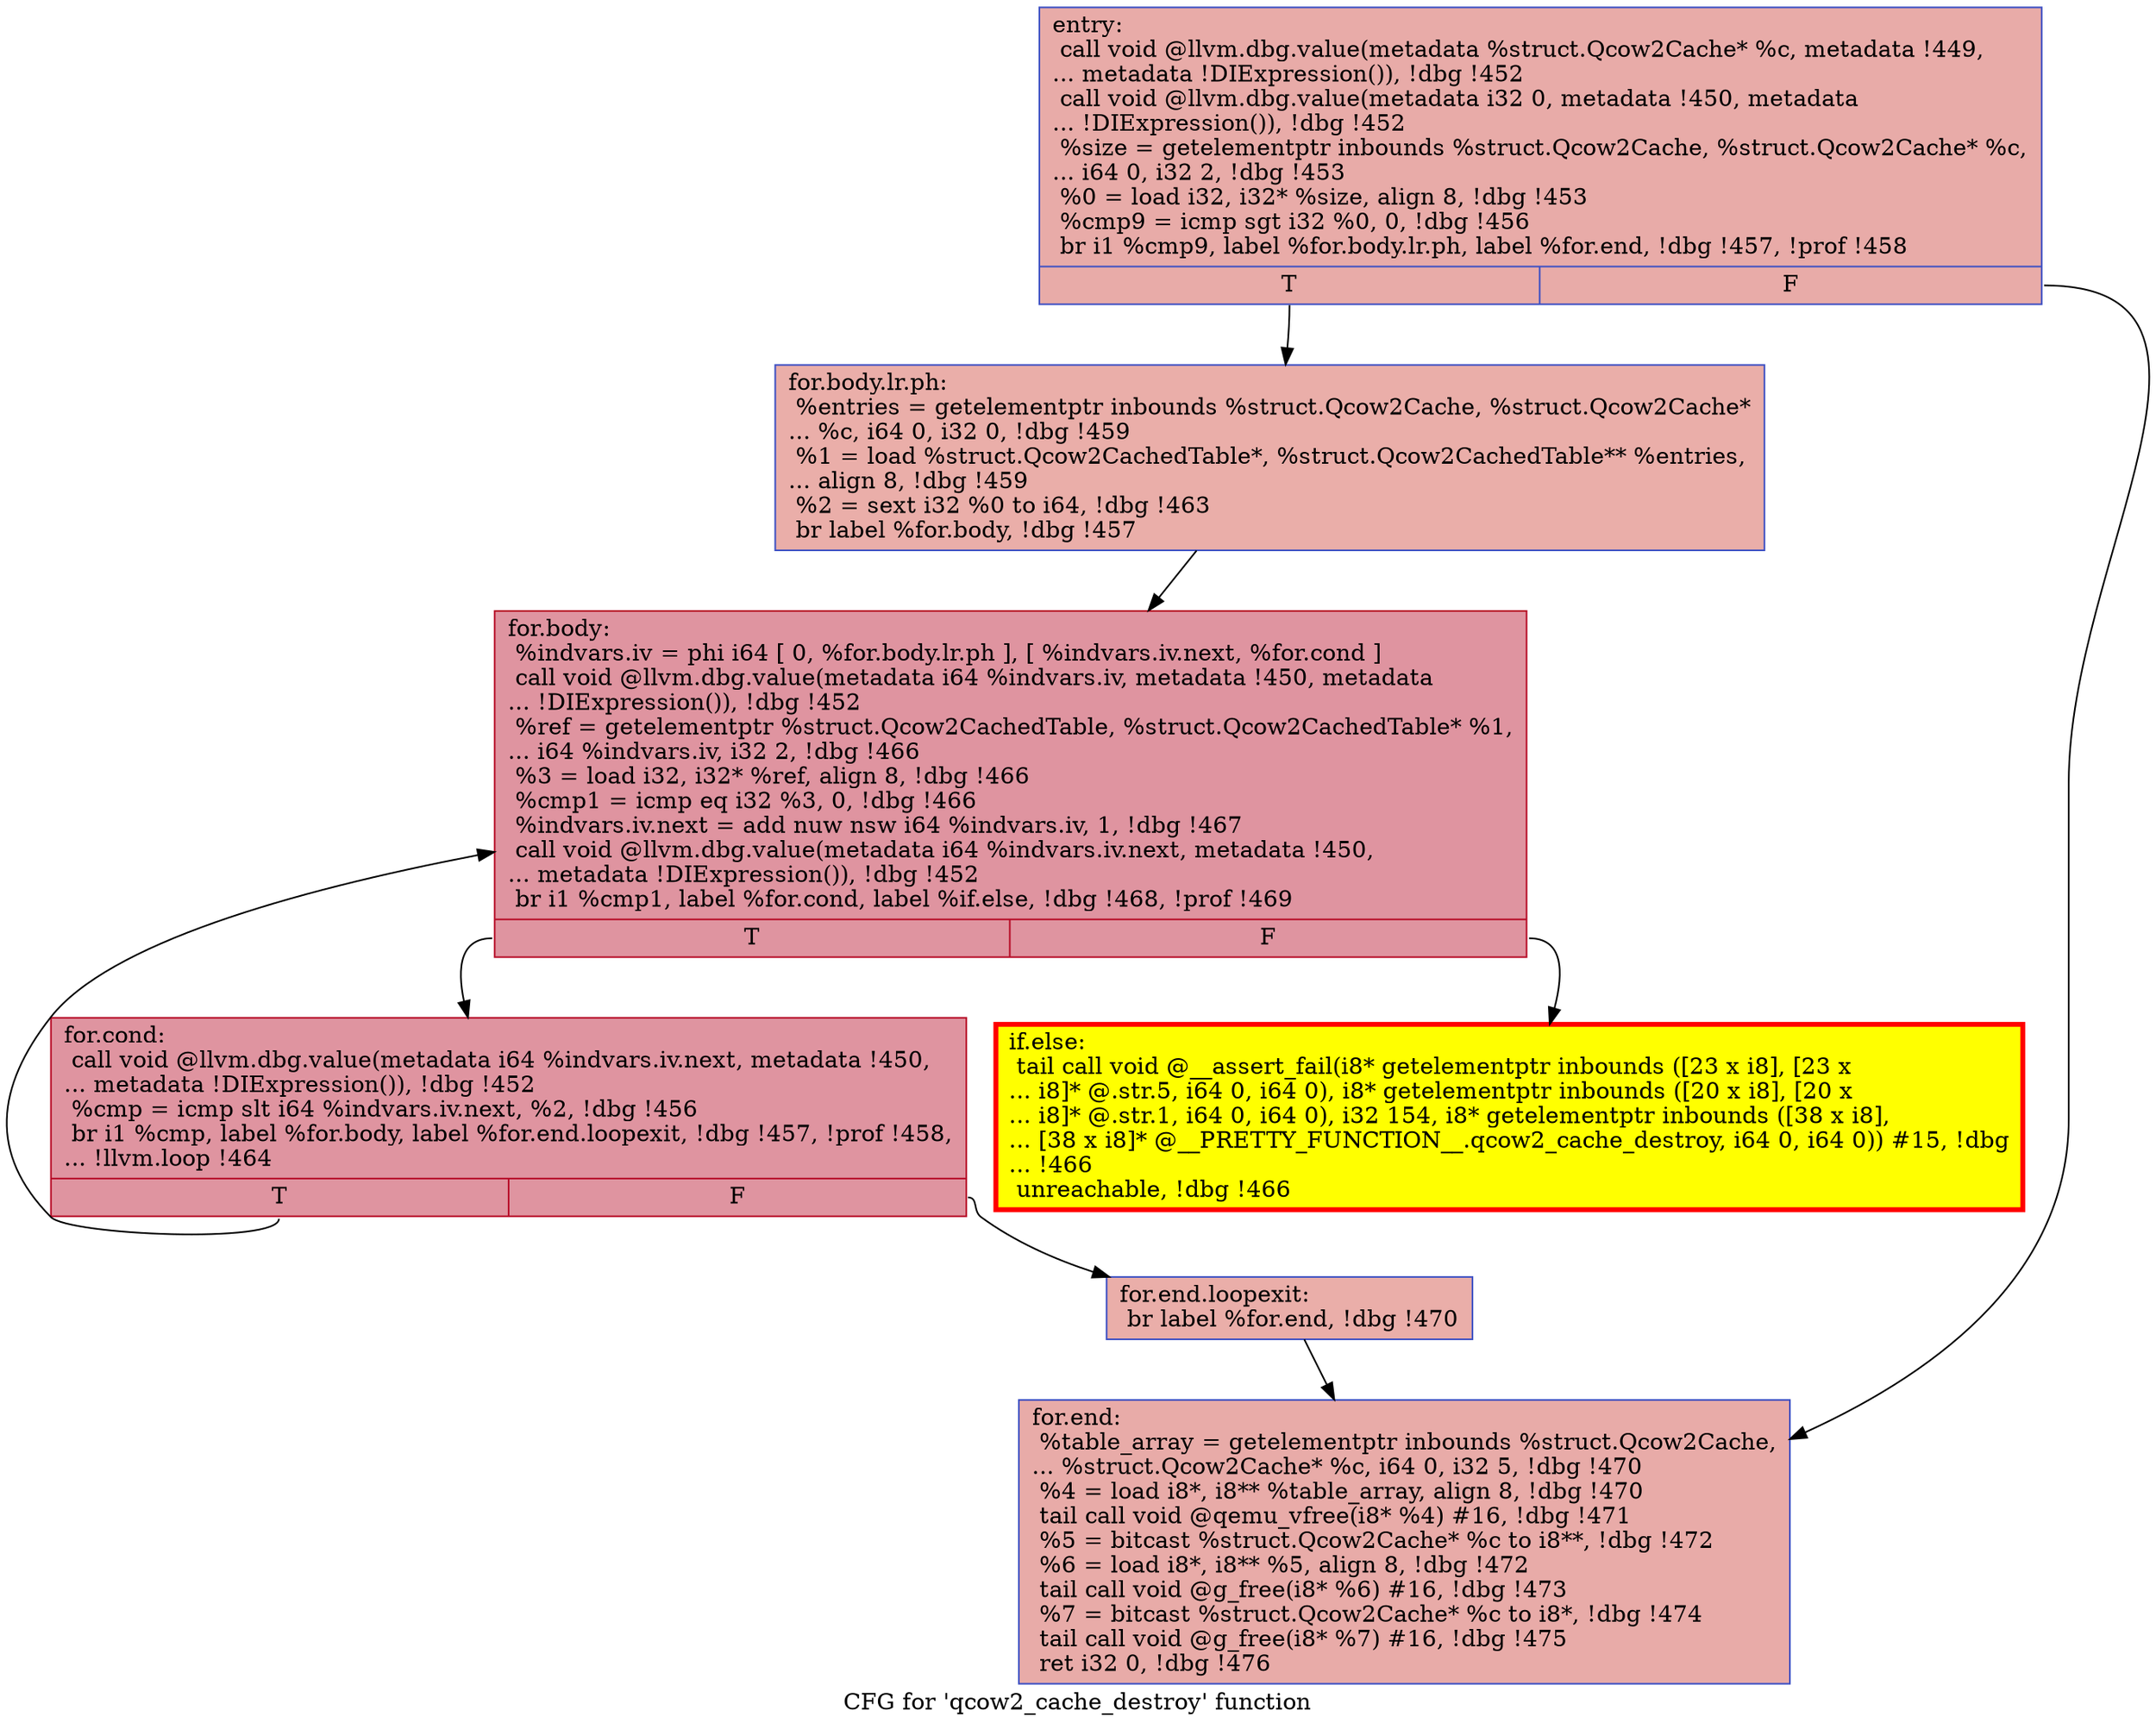 digraph "CFG for 'qcow2_cache_destroy' function" {
	label="CFG for 'qcow2_cache_destroy' function";

	Node0x560add39b2b0 [shape=record,color="#3d50c3ff", style=filled, fillcolor="#cc403a70",label="{entry:\l  call void @llvm.dbg.value(metadata %struct.Qcow2Cache* %c, metadata !449,\l... metadata !DIExpression()), !dbg !452\l  call void @llvm.dbg.value(metadata i32 0, metadata !450, metadata\l... !DIExpression()), !dbg !452\l  %size = getelementptr inbounds %struct.Qcow2Cache, %struct.Qcow2Cache* %c,\l... i64 0, i32 2, !dbg !453\l  %0 = load i32, i32* %size, align 8, !dbg !453\l  %cmp9 = icmp sgt i32 %0, 0, !dbg !456\l  br i1 %cmp9, label %for.body.lr.ph, label %for.end, !dbg !457, !prof !458\l|{<s0>T|<s1>F}}"];
	Node0x560add39b2b0:s0 -> Node0x560add336450;
	Node0x560add39b2b0:s1 -> Node0x560add449750;
	Node0x560add336450 [shape=record,color="#3d50c3ff", style=filled, fillcolor="#d0473d70",label="{for.body.lr.ph:                                   \l  %entries = getelementptr inbounds %struct.Qcow2Cache, %struct.Qcow2Cache*\l... %c, i64 0, i32 0, !dbg !459\l  %1 = load %struct.Qcow2CachedTable*, %struct.Qcow2CachedTable** %entries,\l... align 8, !dbg !459\l  %2 = sext i32 %0 to i64, !dbg !463\l  br label %for.body, !dbg !457\l}"];
	Node0x560add336450 -> Node0x560add449a00;
	Node0x560add449890 [shape=record,color="#b70d28ff", style=filled, fillcolor="#b70d2870",label="{for.cond:                                         \l  call void @llvm.dbg.value(metadata i64 %indvars.iv.next, metadata !450,\l... metadata !DIExpression()), !dbg !452\l  %cmp = icmp slt i64 %indvars.iv.next, %2, !dbg !456\l  br i1 %cmp, label %for.body, label %for.end.loopexit, !dbg !457, !prof !458,\l... !llvm.loop !464\l|{<s0>T|<s1>F}}"];
	Node0x560add449890:s0 -> Node0x560add449a00;
	Node0x560add449890:s1 -> Node0x560add439ee0;
	Node0x560add449a00 [shape=record,color="#b70d28ff", style=filled, fillcolor="#b70d2870",label="{for.body:                                         \l  %indvars.iv = phi i64 [ 0, %for.body.lr.ph ], [ %indvars.iv.next, %for.cond ]\l  call void @llvm.dbg.value(metadata i64 %indvars.iv, metadata !450, metadata\l... !DIExpression()), !dbg !452\l  %ref = getelementptr %struct.Qcow2CachedTable, %struct.Qcow2CachedTable* %1,\l... i64 %indvars.iv, i32 2, !dbg !466\l  %3 = load i32, i32* %ref, align 8, !dbg !466\l  %cmp1 = icmp eq i32 %3, 0, !dbg !466\l  %indvars.iv.next = add nuw nsw i64 %indvars.iv, 1, !dbg !467\l  call void @llvm.dbg.value(metadata i64 %indvars.iv.next, metadata !450,\l... metadata !DIExpression()), !dbg !452\l  br i1 %cmp1, label %for.cond, label %if.else, !dbg !468, !prof !469\l|{<s0>T|<s1>F}}"];
	Node0x560add449a00:s0 -> Node0x560add449890;
	Node0x560add449a00:s1 -> Node0x560add44a150;
	Node0x560add44a150 [shape=record,penwidth=3.0, style="filled", color="red", fillcolor="yellow",label="{if.else:                                          \l  tail call void @__assert_fail(i8* getelementptr inbounds ([23 x i8], [23 x\l... i8]* @.str.5, i64 0, i64 0), i8* getelementptr inbounds ([20 x i8], [20 x\l... i8]* @.str.1, i64 0, i64 0), i32 154, i8* getelementptr inbounds ([38 x i8],\l... [38 x i8]* @__PRETTY_FUNCTION__.qcow2_cache_destroy, i64 0, i64 0)) #15, !dbg\l... !466\l  unreachable, !dbg !466\l}"];
	Node0x560add439ee0 [shape=record,color="#3d50c3ff", style=filled, fillcolor="#d0473d70",label="{for.end.loopexit:                                 \l  br label %for.end, !dbg !470\l}"];
	Node0x560add439ee0 -> Node0x560add449750;
	Node0x560add449750 [shape=record,color="#3d50c3ff", style=filled, fillcolor="#cc403a70",label="{for.end:                                          \l  %table_array = getelementptr inbounds %struct.Qcow2Cache,\l... %struct.Qcow2Cache* %c, i64 0, i32 5, !dbg !470\l  %4 = load i8*, i8** %table_array, align 8, !dbg !470\l  tail call void @qemu_vfree(i8* %4) #16, !dbg !471\l  %5 = bitcast %struct.Qcow2Cache* %c to i8**, !dbg !472\l  %6 = load i8*, i8** %5, align 8, !dbg !472\l  tail call void @g_free(i8* %6) #16, !dbg !473\l  %7 = bitcast %struct.Qcow2Cache* %c to i8*, !dbg !474\l  tail call void @g_free(i8* %7) #16, !dbg !475\l  ret i32 0, !dbg !476\l}"];
}
